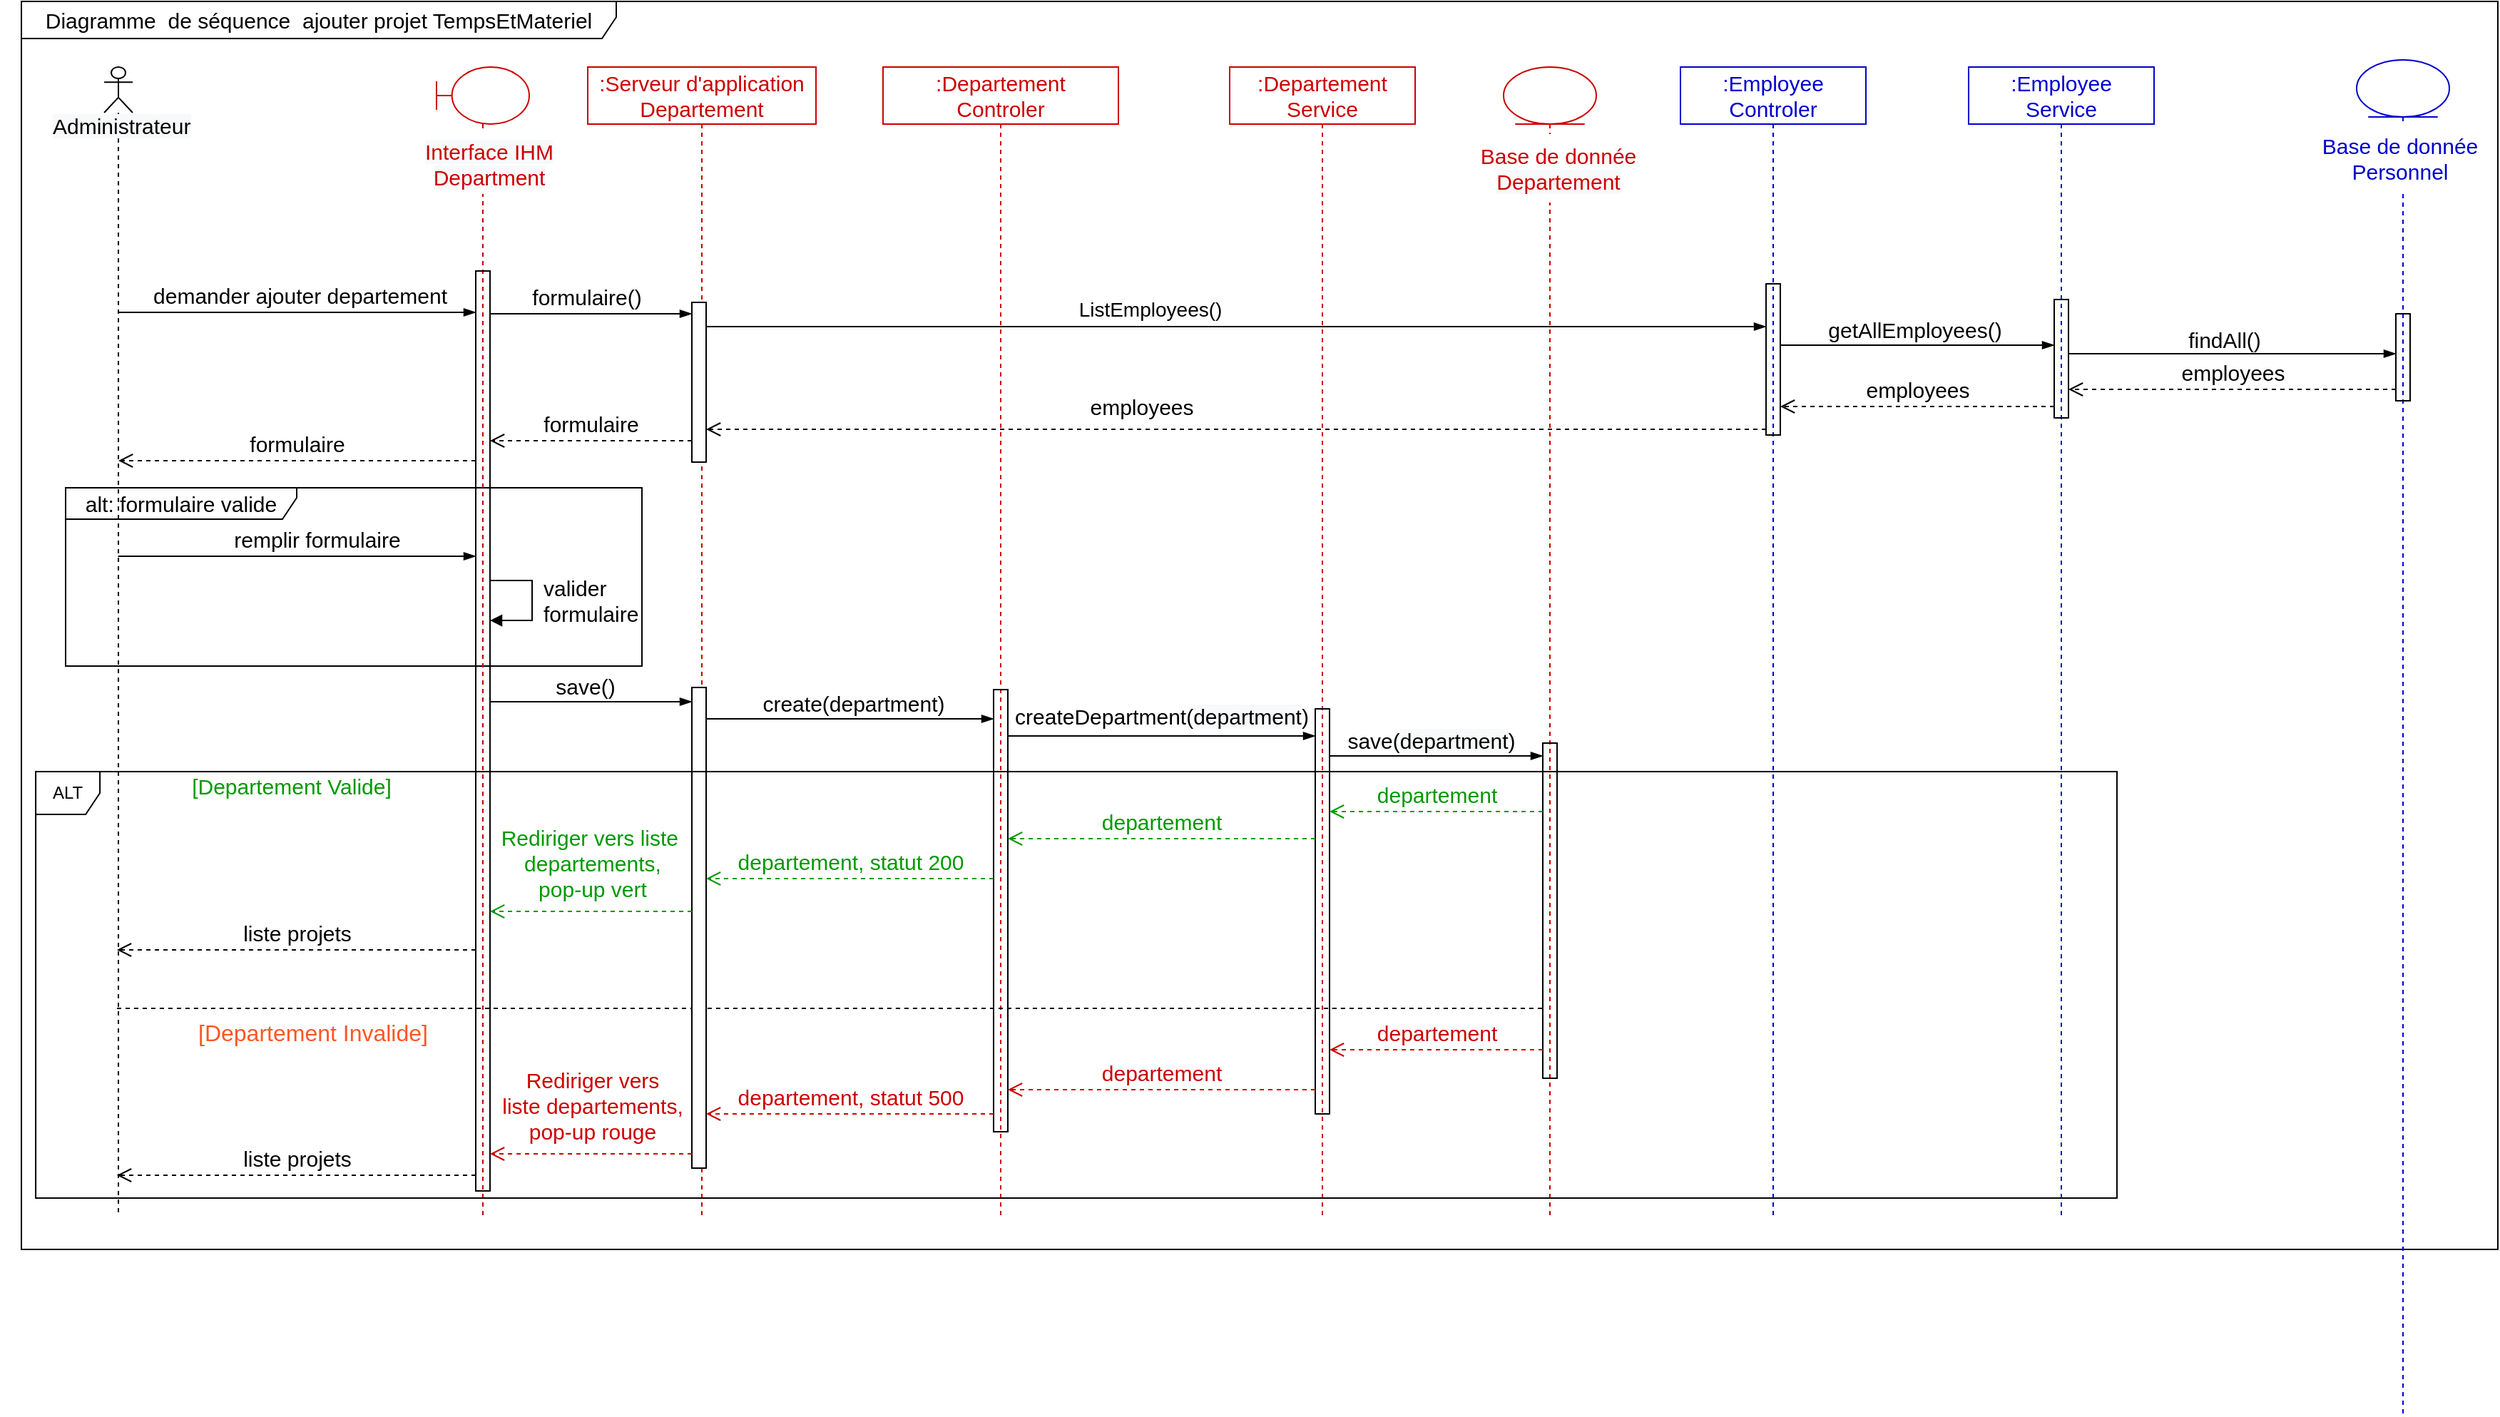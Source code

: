 <mxfile version="20.2.3" type="github">
  <diagram id="tfVPbFKDxSPrkaxi6CME" name="Page-1">
    <mxGraphModel dx="1896" dy="1059" grid="0" gridSize="10" guides="1" tooltips="1" connect="1" arrows="1" fold="1" page="1" pageScale="1" pageWidth="827" pageHeight="1169" math="0" shadow="0">
      <root>
        <mxCell id="0" />
        <mxCell id="1" parent="0" />
        <mxCell id="-1Ee7xU7LMOdshbjIilW-60" value="&lt;font style=&quot;font-size: 15px;&quot;&gt;alt: formulaire valide&lt;/font&gt;" style="shape=umlFrame;whiteSpace=wrap;html=1;width=162;height=22;" vertex="1" parent="1">
          <mxGeometry x="83" y="360" width="404" height="125" as="geometry" />
        </mxCell>
        <mxCell id="-1Ee7xU7LMOdshbjIilW-62" value=":Departement&lt;br&gt;Controler" style="shape=umlLifeline;perimeter=lifelinePerimeter;whiteSpace=wrap;html=1;container=1;collapsible=0;recursiveResize=0;outlineConnect=0;rounded=0;shadow=0;glass=0;sketch=0;fillColor=none;fontSize=15;fontColor=#CC0000;strokeColor=#CC0000;" vertex="1" parent="1">
          <mxGeometry x="656" y="65" width="165" height="805" as="geometry" />
        </mxCell>
        <mxCell id="-1Ee7xU7LMOdshbjIilW-63" value="" style="html=1;points=[];perimeter=orthogonalPerimeter;rounded=0;shadow=0;glass=0;sketch=0;fontSize=15;fillColor=none;" vertex="1" parent="-1Ee7xU7LMOdshbjIilW-62">
          <mxGeometry x="77.5" y="436.5" width="10" height="310" as="geometry" />
        </mxCell>
        <mxCell id="-1Ee7xU7LMOdshbjIilW-64" style="edgeStyle=none;rounded=0;orthogonalLoop=1;jettySize=auto;html=1;fontSize=15;fontColor=#000000;strokeColor=#000000;endArrow=none;endFill=0;dashed=1;" edge="1" parent="1" target="-1Ee7xU7LMOdshbjIilW-70">
          <mxGeometry relative="1" as="geometry">
            <Array as="points">
              <mxPoint x="238" y="725" />
            </Array>
            <mxPoint x="118.962" y="725.0" as="sourcePoint" />
          </mxGeometry>
        </mxCell>
        <mxCell id="-1Ee7xU7LMOdshbjIilW-65" value="" style="shape=umlLifeline;participant=umlActor;perimeter=lifelinePerimeter;whiteSpace=wrap;html=1;container=1;collapsible=0;recursiveResize=0;verticalAlign=top;spacingTop=36;outlineConnect=0;fillColor=none;size=32;sketch=0;shadow=0;rounded=0;glass=0;" vertex="1" parent="1">
          <mxGeometry x="110" y="65" width="20" height="805" as="geometry" />
        </mxCell>
        <mxCell id="-1Ee7xU7LMOdshbjIilW-66" value="&lt;span style=&quot;color: rgb(0, 0, 0); font-family: Helvetica; font-size: 15px; font-style: normal; font-variant-ligatures: normal; font-variant-caps: normal; font-weight: 400; letter-spacing: normal; orphans: 2; text-align: center; text-indent: 0px; text-transform: none; widows: 2; word-spacing: 0px; -webkit-text-stroke-width: 0px; background-color: rgb(248, 249, 250); text-decoration-thickness: initial; text-decoration-style: initial; text-decoration-color: initial; float: none; display: inline !important;&quot;&gt;Administrateur&lt;/span&gt;" style="text;whiteSpace=wrap;html=1;fontSize=15;" vertex="1" parent="1">
          <mxGeometry x="72" y="91" width="105" height="36" as="geometry" />
        </mxCell>
        <mxCell id="-1Ee7xU7LMOdshbjIilW-67" value=":Departement&lt;br&gt;Service" style="shape=umlLifeline;perimeter=lifelinePerimeter;whiteSpace=wrap;html=1;container=1;collapsible=0;recursiveResize=0;outlineConnect=0;rounded=0;shadow=0;glass=0;sketch=0;fillColor=none;fontSize=15;fontColor=#CC0000;strokeColor=#CC0000;" vertex="1" parent="1">
          <mxGeometry x="899" y="65" width="130" height="805" as="geometry" />
        </mxCell>
        <mxCell id="-1Ee7xU7LMOdshbjIilW-68" value="" style="html=1;points=[];perimeter=orthogonalPerimeter;rounded=0;shadow=0;glass=0;sketch=0;fontSize=15;fillColor=none;" vertex="1" parent="-1Ee7xU7LMOdshbjIilW-67">
          <mxGeometry x="60" y="450" width="10" height="284" as="geometry" />
        </mxCell>
        <mxCell id="-1Ee7xU7LMOdshbjIilW-69" value="" style="shape=umlLifeline;participant=umlEntity;perimeter=lifelinePerimeter;whiteSpace=wrap;html=1;container=1;collapsible=0;recursiveResize=0;verticalAlign=top;spacingTop=36;outlineConnect=0;rounded=0;shadow=0;glass=0;sketch=0;fontSize=15;fillColor=none;fontColor=#CC6600;strokeColor=#CC0000;" vertex="1" parent="1">
          <mxGeometry x="1091" y="65" width="65" height="805" as="geometry" />
        </mxCell>
        <mxCell id="-1Ee7xU7LMOdshbjIilW-70" value="" style="html=1;points=[];perimeter=orthogonalPerimeter;rounded=0;shadow=0;glass=0;sketch=0;fontSize=15;fillColor=none;" vertex="1" parent="-1Ee7xU7LMOdshbjIilW-69">
          <mxGeometry x="27.5" y="474" width="10" height="235" as="geometry" />
        </mxCell>
        <mxCell id="-1Ee7xU7LMOdshbjIilW-71" value="&lt;span style=&quot;font-family: Helvetica; font-size: 15px; font-style: normal; font-variant-ligatures: normal; font-variant-caps: normal; font-weight: 400; letter-spacing: normal; orphans: 2; text-indent: 0px; text-transform: none; widows: 2; word-spacing: 0px; -webkit-text-stroke-width: 0px; text-decoration-thickness: initial; text-decoration-style: initial; text-decoration-color: initial; float: none; display: inline !important;&quot;&gt;Base de donnée&lt;br&gt;&lt;span style=&quot;background-color: rgb(248, 249, 250);&quot;&gt;Departement&lt;/span&gt;&lt;br&gt;&lt;/span&gt;" style="text;whiteSpace=wrap;html=1;fontSize=15;align=center;fillColor=default;fontColor=#CC0000;labelBackgroundColor=default;" vertex="1" parent="-1Ee7xU7LMOdshbjIilW-69">
          <mxGeometry x="-21" y="47" width="119" height="48" as="geometry" />
        </mxCell>
        <mxCell id="-1Ee7xU7LMOdshbjIilW-72" value="" style="shape=umlLifeline;participant=umlBoundary;perimeter=lifelinePerimeter;whiteSpace=wrap;html=1;container=1;collapsible=0;recursiveResize=0;verticalAlign=top;spacingTop=36;outlineConnect=0;rounded=0;shadow=0;glass=0;sketch=0;fontSize=15;fillColor=none;fontColor=#CC6600;strokeColor=#CC0000;" vertex="1" parent="1">
          <mxGeometry x="343" y="65" width="65" height="805" as="geometry" />
        </mxCell>
        <mxCell id="-1Ee7xU7LMOdshbjIilW-73" value="&lt;span style=&quot;font-family: Helvetica; font-size: 15px; font-style: normal; font-variant-ligatures: normal; font-variant-caps: normal; font-weight: 400; letter-spacing: normal; orphans: 2; text-indent: 0px; text-transform: none; widows: 2; word-spacing: 0px; -webkit-text-stroke-width: 0px; background-color: rgb(248, 249, 250); text-decoration-thickness: initial; text-decoration-style: initial; text-decoration-color: initial; float: none; display: inline !important;&quot;&gt;Interface IHM&lt;/span&gt;&lt;br style=&quot;font-family: Helvetica; font-size: 15px; font-style: normal; font-variant-ligatures: normal; font-variant-caps: normal; font-weight: 400; letter-spacing: normal; orphans: 2; text-indent: 0px; text-transform: none; widows: 2; word-spacing: 0px; -webkit-text-stroke-width: 0px; background-color: rgb(248, 249, 250); text-decoration-thickness: initial; text-decoration-style: initial; text-decoration-color: initial;&quot;&gt;&lt;span style=&quot;font-family: Helvetica; font-size: 15px; font-style: normal; font-variant-ligatures: normal; font-variant-caps: normal; font-weight: 400; letter-spacing: normal; orphans: 2; text-indent: 0px; text-transform: none; widows: 2; word-spacing: 0px; -webkit-text-stroke-width: 0px; background-color: rgb(248, 249, 250); text-decoration-thickness: initial; text-decoration-style: initial; text-decoration-color: initial; float: none; display: inline !important;&quot;&gt;Department&lt;/span&gt;" style="text;whiteSpace=wrap;html=1;fontSize=15;align=center;fillColor=default;fontColor=#CC0000;" vertex="1" parent="-1Ee7xU7LMOdshbjIilW-72">
          <mxGeometry x="-24" y="44" width="122" height="45" as="geometry" />
        </mxCell>
        <mxCell id="-1Ee7xU7LMOdshbjIilW-74" value="" style="html=1;points=[];perimeter=orthogonalPerimeter;rounded=0;shadow=0;glass=0;sketch=0;fontSize=15;fillColor=none;" vertex="1" parent="-1Ee7xU7LMOdshbjIilW-72">
          <mxGeometry x="27.5" y="143" width="10" height="645" as="geometry" />
        </mxCell>
        <mxCell id="-1Ee7xU7LMOdshbjIilW-75" value="valider&lt;br&gt;formulaire" style="edgeStyle=orthogonalEdgeStyle;html=1;align=left;spacingLeft=2;endArrow=block;rounded=0;fontSize=15;labelBackgroundColor=none;" edge="1" parent="-1Ee7xU7LMOdshbjIilW-72">
          <mxGeometry x="-0.001" y="4" relative="1" as="geometry">
            <mxPoint x="37.5" y="360.037" as="sourcePoint" />
            <Array as="points">
              <mxPoint x="67" y="360" />
              <mxPoint x="67" y="388" />
            </Array>
            <mxPoint x="37.5" y="388.037" as="targetPoint" />
            <mxPoint as="offset" />
          </mxGeometry>
        </mxCell>
        <mxCell id="-1Ee7xU7LMOdshbjIilW-76" value="" style="edgeStyle=elbowEdgeStyle;fontSize=12;html=1;endArrow=blockThin;endFill=1;rounded=0;" edge="1" parent="1" source="-1Ee7xU7LMOdshbjIilW-65" target="-1Ee7xU7LMOdshbjIilW-74">
          <mxGeometry width="160" relative="1" as="geometry">
            <mxPoint x="628" y="319" as="sourcePoint" />
            <mxPoint x="788" y="319" as="targetPoint" />
            <Array as="points">
              <mxPoint x="190" y="237" />
              <mxPoint x="171" y="210" />
            </Array>
          </mxGeometry>
        </mxCell>
        <mxCell id="-1Ee7xU7LMOdshbjIilW-77" value="demander ajouter departement" style="edgeLabel;html=1;align=center;verticalAlign=middle;resizable=0;points=[];fontSize=15;" vertex="1" connectable="0" parent="-1Ee7xU7LMOdshbjIilW-76">
          <mxGeometry x="-0.395" relative="1" as="geometry">
            <mxPoint x="51" y="-12" as="offset" />
          </mxGeometry>
        </mxCell>
        <mxCell id="-1Ee7xU7LMOdshbjIilW-78" value="" style="edgeStyle=elbowEdgeStyle;fontSize=12;html=1;endArrow=blockThin;endFill=1;rounded=0;" edge="1" parent="1" source="-1Ee7xU7LMOdshbjIilW-63" target="-1Ee7xU7LMOdshbjIilW-68">
          <mxGeometry width="160" relative="1" as="geometry">
            <mxPoint x="394" y="372" as="sourcePoint" />
            <mxPoint x="554" y="372" as="targetPoint" />
            <Array as="points">
              <mxPoint x="778" y="534" />
              <mxPoint x="753" y="325" />
              <mxPoint x="602" y="310" />
              <mxPoint x="527" y="339" />
            </Array>
          </mxGeometry>
        </mxCell>
        <mxCell id="-1Ee7xU7LMOdshbjIilW-79" value="createDepartment(&lt;span style=&quot;background-color: rgb(248, 249, 250);&quot;&gt;department&lt;/span&gt;)" style="edgeLabel;html=1;align=center;verticalAlign=middle;resizable=0;points=[];fontSize=15;" vertex="1" connectable="0" parent="-1Ee7xU7LMOdshbjIilW-78">
          <mxGeometry x="0.124" relative="1" as="geometry">
            <mxPoint x="-14" y="-14" as="offset" />
          </mxGeometry>
        </mxCell>
        <mxCell id="-1Ee7xU7LMOdshbjIilW-80" value="" style="edgeStyle=elbowEdgeStyle;fontSize=12;html=1;endArrow=blockThin;endFill=1;rounded=0;" edge="1" parent="1" source="-1Ee7xU7LMOdshbjIilW-68" target="-1Ee7xU7LMOdshbjIilW-70">
          <mxGeometry width="160" relative="1" as="geometry">
            <mxPoint x="474" y="372" as="sourcePoint" />
            <mxPoint x="634" y="372" as="targetPoint" />
            <Array as="points">
              <mxPoint x="1060" y="548" />
              <mxPoint x="969" y="559" />
              <mxPoint x="766" y="335" />
            </Array>
          </mxGeometry>
        </mxCell>
        <mxCell id="-1Ee7xU7LMOdshbjIilW-81" value="save(&lt;span style=&quot;background-color: rgb(248, 249, 250);&quot;&gt;department&lt;/span&gt;)" style="edgeLabel;html=1;align=center;verticalAlign=middle;resizable=0;points=[];fontSize=15;" vertex="1" connectable="0" parent="-1Ee7xU7LMOdshbjIilW-80">
          <mxGeometry x="-0.356" y="2" relative="1" as="geometry">
            <mxPoint x="23" y="-9" as="offset" />
          </mxGeometry>
        </mxCell>
        <mxCell id="-1Ee7xU7LMOdshbjIilW-82" value="&lt;font color=&quot;#009900&quot;&gt;departement&lt;/font&gt;" style="html=1;verticalAlign=bottom;endArrow=open;dashed=1;endSize=8;rounded=0;fontSize=15;strokeColor=#009900;" edge="1" parent="1" source="-1Ee7xU7LMOdshbjIilW-70" target="-1Ee7xU7LMOdshbjIilW-68">
          <mxGeometry relative="1" as="geometry">
            <mxPoint x="806" y="359" as="sourcePoint" />
            <mxPoint x="668" y="359" as="targetPoint" />
            <Array as="points">
              <mxPoint x="1025" y="587" />
            </Array>
          </mxGeometry>
        </mxCell>
        <mxCell id="-1Ee7xU7LMOdshbjIilW-83" value="&lt;span style=&quot;color: rgb(0, 153, 0);&quot;&gt;departement&lt;/span&gt;" style="html=1;verticalAlign=bottom;endArrow=open;dashed=1;endSize=8;rounded=0;fontSize=15;strokeColor=#009900;" edge="1" parent="1" source="-1Ee7xU7LMOdshbjIilW-68" target="-1Ee7xU7LMOdshbjIilW-63">
          <mxGeometry relative="1" as="geometry">
            <mxPoint x="658" y="364" as="sourcePoint" />
            <mxPoint x="477" y="364" as="targetPoint" />
            <Array as="points">
              <mxPoint x="895" y="606" />
            </Array>
          </mxGeometry>
        </mxCell>
        <mxCell id="-1Ee7xU7LMOdshbjIilW-84" value=":Serveur d&#39;application&lt;br&gt;Departement" style="shape=umlLifeline;perimeter=lifelinePerimeter;whiteSpace=wrap;html=1;container=1;collapsible=0;recursiveResize=0;outlineConnect=0;rounded=0;shadow=0;glass=0;sketch=0;fillColor=none;fontSize=15;fontColor=#CC0000;strokeColor=#CC0000;" vertex="1" parent="1">
          <mxGeometry x="449" y="65" width="160" height="805" as="geometry" />
        </mxCell>
        <mxCell id="-1Ee7xU7LMOdshbjIilW-85" value="" style="html=1;points=[];perimeter=orthogonalPerimeter;" vertex="1" parent="-1Ee7xU7LMOdshbjIilW-84">
          <mxGeometry x="73" y="165" width="10" height="112" as="geometry" />
        </mxCell>
        <mxCell id="-1Ee7xU7LMOdshbjIilW-86" value="" style="html=1;points=[];perimeter=orthogonalPerimeter;" vertex="1" parent="-1Ee7xU7LMOdshbjIilW-84">
          <mxGeometry x="73" y="435" width="10" height="337" as="geometry" />
        </mxCell>
        <mxCell id="-1Ee7xU7LMOdshbjIilW-87" value="" style="fontSize=12;html=1;endArrow=blockThin;endFill=1;rounded=0;" edge="1" parent="1" source="-1Ee7xU7LMOdshbjIilW-74" target="-1Ee7xU7LMOdshbjIilW-85">
          <mxGeometry width="160" relative="1" as="geometry">
            <mxPoint x="294" y="256" as="sourcePoint" />
            <mxPoint x="599" y="366" as="targetPoint" />
            <Array as="points">
              <mxPoint x="382" y="238" />
            </Array>
          </mxGeometry>
        </mxCell>
        <mxCell id="-1Ee7xU7LMOdshbjIilW-88" value="formulaire()" style="edgeLabel;html=1;align=center;verticalAlign=middle;resizable=0;points=[];fontSize=15;" vertex="1" connectable="0" parent="-1Ee7xU7LMOdshbjIilW-87">
          <mxGeometry x="-0.006" y="-3" relative="1" as="geometry">
            <mxPoint x="-3" y="-15" as="offset" />
          </mxGeometry>
        </mxCell>
        <mxCell id="-1Ee7xU7LMOdshbjIilW-89" value="&lt;font style=&quot;font-size: 15px;&quot;&gt;formulaire&lt;/font&gt;" style="html=1;verticalAlign=bottom;endArrow=open;dashed=1;endSize=8;rounded=0;" edge="1" parent="1" source="-1Ee7xU7LMOdshbjIilW-85" target="-1Ee7xU7LMOdshbjIilW-74">
          <mxGeometry relative="1" as="geometry">
            <mxPoint x="438" y="323" as="sourcePoint" />
            <mxPoint x="358" y="323" as="targetPoint" />
            <Array as="points">
              <mxPoint x="469" y="327" />
            </Array>
          </mxGeometry>
        </mxCell>
        <mxCell id="-1Ee7xU7LMOdshbjIilW-90" value="&lt;font style=&quot;font-size: 15px;&quot;&gt;formulaire&lt;/font&gt;" style="html=1;verticalAlign=bottom;endArrow=open;dashed=1;endSize=8;rounded=0;" edge="1" parent="1" source="-1Ee7xU7LMOdshbjIilW-74" target="-1Ee7xU7LMOdshbjIilW-65">
          <mxGeometry relative="1" as="geometry">
            <mxPoint x="300.5" y="298" as="sourcePoint" />
            <mxPoint x="119.667" y="298" as="targetPoint" />
            <Array as="points">
              <mxPoint x="339" y="341" />
            </Array>
          </mxGeometry>
        </mxCell>
        <mxCell id="-1Ee7xU7LMOdshbjIilW-91" value="" style="fontSize=12;html=1;endArrow=blockThin;endFill=1;rounded=0;" edge="1" parent="1">
          <mxGeometry width="160" relative="1" as="geometry">
            <mxPoint x="119.759" y="408" as="sourcePoint" />
            <mxPoint x="370.5" y="408" as="targetPoint" />
            <Array as="points">
              <mxPoint x="255" y="408" />
            </Array>
          </mxGeometry>
        </mxCell>
        <mxCell id="-1Ee7xU7LMOdshbjIilW-92" value="remplir formulaire" style="edgeLabel;html=1;align=center;verticalAlign=middle;resizable=0;points=[];fontSize=15;" vertex="1" connectable="0" parent="-1Ee7xU7LMOdshbjIilW-91">
          <mxGeometry x="0.128" y="-4" relative="1" as="geometry">
            <mxPoint x="-3" y="-16" as="offset" />
          </mxGeometry>
        </mxCell>
        <mxCell id="-1Ee7xU7LMOdshbjIilW-93" value="" style="fontSize=12;html=1;endArrow=blockThin;endFill=1;rounded=0;" edge="1" parent="1" target="-1Ee7xU7LMOdshbjIilW-86">
          <mxGeometry width="160" relative="1" as="geometry">
            <mxPoint x="380.5" y="510.0" as="sourcePoint" />
            <mxPoint x="622" y="413" as="targetPoint" />
            <Array as="points">
              <mxPoint x="389" y="510" />
            </Array>
          </mxGeometry>
        </mxCell>
        <mxCell id="-1Ee7xU7LMOdshbjIilW-94" value="save()" style="edgeLabel;html=1;align=center;verticalAlign=middle;resizable=0;points=[];labelBackgroundColor=none;fontSize=15;" vertex="1" connectable="0" parent="-1Ee7xU7LMOdshbjIilW-93">
          <mxGeometry x="-0.081" y="1" relative="1" as="geometry">
            <mxPoint x="1" y="-10" as="offset" />
          </mxGeometry>
        </mxCell>
        <mxCell id="-1Ee7xU7LMOdshbjIilW-95" value="" style="fontSize=12;html=1;endArrow=blockThin;endFill=1;rounded=0;" edge="1" parent="1" source="-1Ee7xU7LMOdshbjIilW-86" target="-1Ee7xU7LMOdshbjIilW-63">
          <mxGeometry width="160" relative="1" as="geometry">
            <mxPoint x="532.0" y="522" as="sourcePoint" />
            <mxPoint x="726.5" y="522" as="targetPoint" />
            <Array as="points">
              <mxPoint x="552" y="522" />
            </Array>
          </mxGeometry>
        </mxCell>
        <mxCell id="-1Ee7xU7LMOdshbjIilW-96" value="&lt;span style=&quot;font-size: 15px;&quot;&gt;create(department)&lt;/span&gt;" style="edgeLabel;html=1;align=center;verticalAlign=middle;resizable=0;points=[];labelBackgroundColor=none;fontSize=15;" vertex="1" connectable="0" parent="-1Ee7xU7LMOdshbjIilW-95">
          <mxGeometry x="0.25" relative="1" as="geometry">
            <mxPoint x="-23" y="-11" as="offset" />
          </mxGeometry>
        </mxCell>
        <mxCell id="-1Ee7xU7LMOdshbjIilW-97" value="&lt;span style=&quot;color: rgb(0, 153, 0);&quot;&gt;departement&lt;/span&gt;&lt;font color=&quot;#009900&quot;&gt;, statut 200&lt;/font&gt;" style="html=1;verticalAlign=bottom;endArrow=open;dashed=1;endSize=8;rounded=0;fontSize=15;strokeColor=#009900;" edge="1" parent="1" source="-1Ee7xU7LMOdshbjIilW-63" target="-1Ee7xU7LMOdshbjIilW-86">
          <mxGeometry relative="1" as="geometry">
            <mxPoint x="661" y="606" as="sourcePoint" />
            <mxPoint x="410.0" y="606" as="targetPoint" />
            <Array as="points">
              <mxPoint x="633" y="634" />
            </Array>
          </mxGeometry>
        </mxCell>
        <mxCell id="-1Ee7xU7LMOdshbjIilW-98" value="&lt;font color=&quot;#009900&quot;&gt;Rediriger vers liste&amp;nbsp;&lt;br&gt;&lt;/font&gt;&lt;span style=&quot;color: rgb(0, 153, 0);&quot;&gt;departements&lt;/span&gt;&lt;font color=&quot;#009900&quot;&gt;,&lt;br&gt;pop-up vert&lt;br&gt;&lt;/font&gt;" style="html=1;verticalAlign=bottom;endArrow=open;dashed=1;endSize=8;rounded=0;fontSize=15;strokeColor=#009900;" edge="1" parent="1" source="-1Ee7xU7LMOdshbjIilW-86">
          <mxGeometry x="-0.014" y="-4" relative="1" as="geometry">
            <mxPoint x="674.0" y="609" as="sourcePoint" />
            <mxPoint x="380.5" y="657" as="targetPoint" />
            <Array as="points">
              <mxPoint x="459" y="657" />
            </Array>
            <mxPoint as="offset" />
          </mxGeometry>
        </mxCell>
        <mxCell id="-1Ee7xU7LMOdshbjIilW-99" value="&lt;font color=&quot;#000000&quot;&gt;liste projets&lt;/font&gt;" style="html=1;verticalAlign=bottom;endArrow=open;dashed=1;endSize=8;rounded=0;fontSize=15;fontColor=#009900;strokeColor=#000000;" edge="1" parent="1">
          <mxGeometry relative="1" as="geometry">
            <mxPoint x="370.5" y="684" as="sourcePoint" />
            <mxPoint x="118.962" y="684" as="targetPoint" />
            <Array as="points">
              <mxPoint x="274" y="684" />
            </Array>
          </mxGeometry>
        </mxCell>
        <mxCell id="-1Ee7xU7LMOdshbjIilW-100" value="" style="group" vertex="1" connectable="0" parent="1">
          <mxGeometry x="37" y="381" width="1751" height="549" as="geometry" />
        </mxCell>
        <mxCell id="-1Ee7xU7LMOdshbjIilW-103" value="ALT" style="shape=umlFrame;whiteSpace=wrap;html=1;width=45;height=30;" vertex="1" parent="-1Ee7xU7LMOdshbjIilW-100">
          <mxGeometry x="25.041" y="178" width="1458.959" height="299" as="geometry" />
        </mxCell>
        <mxCell id="-1Ee7xU7LMOdshbjIilW-101" value="&lt;div style=&quot;text-align: left; font-size: 15px;&quot;&gt;&lt;span style=&quot;background-color: initial; font-size: 15px;&quot;&gt;[Departement&amp;nbsp;&lt;/span&gt;&lt;span style=&quot;background-color: initial; text-align: right; font-size: 15px;&quot;&gt;Valide]&lt;/span&gt;&lt;/div&gt;" style="text;html=1;strokeColor=none;fillColor=none;align=center;verticalAlign=middle;whiteSpace=wrap;rounded=0;fontSize=15;fontColor=#009900;" vertex="1" parent="-1Ee7xU7LMOdshbjIilW-100">
          <mxGeometry x="101.48" y="175.74" width="206.52" height="24.35" as="geometry" />
        </mxCell>
        <mxCell id="-1Ee7xU7LMOdshbjIilW-102" value="[Departement Invalide]" style="text;html=1;strokeColor=none;fillColor=none;align=center;verticalAlign=middle;whiteSpace=wrap;rounded=0;fontSize=16;fontColor=#FF5521;" vertex="1" parent="-1Ee7xU7LMOdshbjIilW-100">
          <mxGeometry x="136.064" y="350.002" width="167.378" height="22.604" as="geometry" />
        </mxCell>
        <mxCell id="-1Ee7xU7LMOdshbjIilW-61" value="Diagramme&amp;nbsp; de séquence&amp;nbsp; ajouter projet TempsEtMateriel" style="shape=umlFrame;whiteSpace=wrap;html=1;rounded=0;shadow=0;glass=0;sketch=0;fontSize=15;fillColor=none;width=417;height=26;" vertex="1" parent="-1Ee7xU7LMOdshbjIilW-100">
          <mxGeometry x="15" y="-362" width="1736" height="875" as="geometry" />
        </mxCell>
        <mxCell id="-1Ee7xU7LMOdshbjIilW-104" value="&lt;font color=&quot;#cc0000&quot;&gt;departement&lt;/font&gt;" style="html=1;verticalAlign=bottom;endArrow=open;dashed=1;endSize=8;rounded=0;fontSize=15;fontColor=#000000;strokeColor=#CC0000;" edge="1" parent="1" source="-1Ee7xU7LMOdshbjIilW-70" target="-1Ee7xU7LMOdshbjIilW-68">
          <mxGeometry relative="1" as="geometry">
            <mxPoint x="680" y="764" as="sourcePoint" />
            <mxPoint x="600" y="764" as="targetPoint" />
            <Array as="points">
              <mxPoint x="1038" y="754" />
            </Array>
          </mxGeometry>
        </mxCell>
        <mxCell id="-1Ee7xU7LMOdshbjIilW-105" value="&lt;span style=&quot;color: rgb(204, 0, 0);&quot;&gt;departement&lt;/span&gt;" style="html=1;verticalAlign=bottom;endArrow=open;dashed=1;endSize=8;rounded=0;fontSize=15;fontColor=#000000;strokeColor=#CC0000;" edge="1" parent="1" source="-1Ee7xU7LMOdshbjIilW-68" target="-1Ee7xU7LMOdshbjIilW-63">
          <mxGeometry relative="1" as="geometry">
            <mxPoint x="915" y="794" as="sourcePoint" />
            <mxPoint x="744" y="794" as="targetPoint" />
            <Array as="points">
              <mxPoint x="879" y="782" />
            </Array>
          </mxGeometry>
        </mxCell>
        <mxCell id="-1Ee7xU7LMOdshbjIilW-106" value="&lt;span style=&quot;color: rgb(204, 0, 0);&quot;&gt;departement&lt;/span&gt;&lt;font color=&quot;#cc0000&quot;&gt;, statut 500&lt;/font&gt;" style="html=1;verticalAlign=bottom;endArrow=open;dashed=1;endSize=8;rounded=0;fontSize=15;fontColor=#000000;strokeColor=#CC0000;" edge="1" parent="1" source="-1Ee7xU7LMOdshbjIilW-63" target="-1Ee7xU7LMOdshbjIilW-86">
          <mxGeometry relative="1" as="geometry">
            <mxPoint x="651" y="791" as="sourcePoint" />
            <mxPoint x="400.0" y="791" as="targetPoint" />
            <Array as="points">
              <mxPoint x="619" y="799" />
            </Array>
          </mxGeometry>
        </mxCell>
        <mxCell id="-1Ee7xU7LMOdshbjIilW-107" value="&lt;font color=&quot;#cc0000&quot;&gt;Rediriger vers &lt;br&gt;liste&amp;nbsp;&lt;/font&gt;&lt;span style=&quot;color: rgb(204, 0, 0);&quot;&gt;departements&lt;/span&gt;&lt;font color=&quot;#cc0000&quot;&gt;,&lt;br&gt;pop-up rouge&lt;/font&gt;" style="html=1;verticalAlign=bottom;endArrow=open;dashed=1;endSize=8;rounded=0;fontSize=15;strokeColor=#CC0000;" edge="1" parent="1" source="-1Ee7xU7LMOdshbjIilW-86">
          <mxGeometry x="-0.014" y="-4" relative="1" as="geometry">
            <mxPoint x="495" y="799" as="sourcePoint" />
            <mxPoint x="380.5" y="827" as="targetPoint" />
            <Array as="points">
              <mxPoint x="445" y="827" />
            </Array>
            <mxPoint as="offset" />
          </mxGeometry>
        </mxCell>
        <mxCell id="-1Ee7xU7LMOdshbjIilW-108" value="&lt;font color=&quot;#000000&quot;&gt;liste projets&lt;/font&gt;" style="html=1;verticalAlign=bottom;endArrow=open;dashed=1;endSize=8;rounded=0;fontSize=15;fontColor=#009900;strokeColor=#000000;" edge="1" parent="1">
          <mxGeometry relative="1" as="geometry">
            <mxPoint x="370.5" y="842" as="sourcePoint" />
            <mxPoint x="118.962" y="842" as="targetPoint" />
            <Array as="points">
              <mxPoint x="231" y="842" />
            </Array>
          </mxGeometry>
        </mxCell>
        <mxCell id="-1Ee7xU7LMOdshbjIilW-109" value=":Employee&lt;br&gt;Controler" style="shape=umlLifeline;perimeter=lifelinePerimeter;whiteSpace=wrap;html=1;container=1;collapsible=0;recursiveResize=0;outlineConnect=0;rounded=0;shadow=0;glass=0;sketch=0;fillColor=none;fontSize=15;strokeColor=#0000CC;fontColor=#0000CC;" vertex="1" parent="1">
          <mxGeometry x="1215" y="65" width="130" height="805" as="geometry" />
        </mxCell>
        <mxCell id="-1Ee7xU7LMOdshbjIilW-110" value="" style="html=1;points=[];perimeter=orthogonalPerimeter;rounded=0;shadow=0;glass=0;sketch=0;fontSize=15;fillColor=none;" vertex="1" parent="-1Ee7xU7LMOdshbjIilW-109">
          <mxGeometry x="60" y="152" width="10" height="106" as="geometry" />
        </mxCell>
        <mxCell id="-1Ee7xU7LMOdshbjIilW-111" value="" style="shape=umlLifeline;participant=umlEntity;perimeter=lifelinePerimeter;whiteSpace=wrap;html=1;container=1;collapsible=0;recursiveResize=0;verticalAlign=top;spacingTop=36;outlineConnect=0;rounded=0;shadow=0;glass=0;sketch=0;fontSize=15;fillColor=none;strokeColor=#0000CC;" vertex="1" parent="1">
          <mxGeometry x="1689" y="60" width="65" height="950" as="geometry" />
        </mxCell>
        <mxCell id="-1Ee7xU7LMOdshbjIilW-112" value="Base de donnée&lt;br&gt;Personnel" style="text;whiteSpace=wrap;html=1;fontSize=15;align=center;fillColor=default;fontColor=#0000CC;" vertex="1" parent="-1Ee7xU7LMOdshbjIilW-111">
          <mxGeometry x="-33" y="45" width="127" height="48" as="geometry" />
        </mxCell>
        <mxCell id="-1Ee7xU7LMOdshbjIilW-113" value="" style="html=1;points=[];perimeter=orthogonalPerimeter;rounded=0;shadow=0;glass=0;sketch=0;fontSize=15;fillColor=none;" vertex="1" parent="-1Ee7xU7LMOdshbjIilW-111">
          <mxGeometry x="27.5" y="178" width="10" height="61" as="geometry" />
        </mxCell>
        <mxCell id="-1Ee7xU7LMOdshbjIilW-114" value=":Employee&lt;br&gt;Service" style="shape=umlLifeline;perimeter=lifelinePerimeter;whiteSpace=wrap;html=1;container=1;collapsible=0;recursiveResize=0;outlineConnect=0;rounded=0;shadow=0;glass=0;sketch=0;fillColor=none;fontSize=15;strokeColor=#0000CC;fontColor=#0000CC;" vertex="1" parent="1">
          <mxGeometry x="1417" y="65" width="130" height="805" as="geometry" />
        </mxCell>
        <mxCell id="-1Ee7xU7LMOdshbjIilW-115" value="" style="html=1;points=[];perimeter=orthogonalPerimeter;rounded=0;shadow=0;glass=0;sketch=0;fontSize=15;fillColor=none;" vertex="1" parent="-1Ee7xU7LMOdshbjIilW-114">
          <mxGeometry x="60" y="163" width="10" height="83" as="geometry" />
        </mxCell>
        <mxCell id="-1Ee7xU7LMOdshbjIilW-116" value="" style="edgeStyle=elbowEdgeStyle;fontSize=12;html=1;endArrow=blockThin;endFill=1;rounded=0;fontColor=#CC0000;" edge="1" parent="1" source="-1Ee7xU7LMOdshbjIilW-85" target="-1Ee7xU7LMOdshbjIilW-110">
          <mxGeometry width="160" relative="1" as="geometry">
            <mxPoint x="841" y="372" as="sourcePoint" />
            <mxPoint x="1001" y="372" as="targetPoint" />
            <Array as="points">
              <mxPoint x="1209" y="247" />
            </Array>
          </mxGeometry>
        </mxCell>
        <mxCell id="-1Ee7xU7LMOdshbjIilW-117" value="&lt;font style=&quot;font-size: 14px;&quot;&gt;ListEmployees()&lt;/font&gt;" style="edgeLabel;html=1;align=center;verticalAlign=middle;resizable=0;points=[];fontColor=#000000;" vertex="1" connectable="0" parent="-1Ee7xU7LMOdshbjIilW-116">
          <mxGeometry x="-0.164" y="-2" relative="1" as="geometry">
            <mxPoint y="-14" as="offset" />
          </mxGeometry>
        </mxCell>
        <mxCell id="-1Ee7xU7LMOdshbjIilW-118" value="" style="edgeStyle=elbowEdgeStyle;fontSize=12;html=1;endArrow=blockThin;endFill=1;rounded=0;" edge="1" parent="1" source="-1Ee7xU7LMOdshbjIilW-115" target="-1Ee7xU7LMOdshbjIilW-113">
          <mxGeometry width="160" relative="1" as="geometry">
            <mxPoint x="1015" y="313" as="sourcePoint" />
            <mxPoint x="1225" y="280" as="targetPoint" />
            <Array as="points">
              <mxPoint x="1612" y="266" />
              <mxPoint x="1590" y="254" />
              <mxPoint x="1427" y="263" />
              <mxPoint x="917" y="318" />
            </Array>
          </mxGeometry>
        </mxCell>
        <mxCell id="-1Ee7xU7LMOdshbjIilW-119" value="findAll()" style="edgeLabel;html=1;align=center;verticalAlign=middle;resizable=0;points=[];fontSize=15;labelBackgroundColor=none;" vertex="1" connectable="0" parent="-1Ee7xU7LMOdshbjIilW-118">
          <mxGeometry x="-0.356" y="2" relative="1" as="geometry">
            <mxPoint x="35" y="-8" as="offset" />
          </mxGeometry>
        </mxCell>
        <mxCell id="-1Ee7xU7LMOdshbjIilW-120" value="" style="edgeStyle=elbowEdgeStyle;fontSize=12;html=1;endArrow=blockThin;endFill=1;rounded=0;" edge="1" parent="1" source="-1Ee7xU7LMOdshbjIilW-110" target="-1Ee7xU7LMOdshbjIilW-115">
          <mxGeometry width="160" relative="1" as="geometry">
            <mxPoint x="1327" y="273" as="sourcePoint" />
            <mxPoint x="1571" y="273" as="targetPoint" />
            <Array as="points">
              <mxPoint x="1461" y="260" />
              <mxPoint x="1470" y="273" />
              <mxPoint x="1319" y="258" />
              <mxPoint x="1244" y="287" />
            </Array>
          </mxGeometry>
        </mxCell>
        <mxCell id="-1Ee7xU7LMOdshbjIilW-121" value="getAllEmployees()" style="edgeLabel;html=1;align=center;verticalAlign=middle;resizable=0;points=[];fontSize=15;labelBackgroundColor=none;" vertex="1" connectable="0" parent="-1Ee7xU7LMOdshbjIilW-120">
          <mxGeometry x="0.124" relative="1" as="geometry">
            <mxPoint x="-14" y="-11" as="offset" />
          </mxGeometry>
        </mxCell>
        <mxCell id="-1Ee7xU7LMOdshbjIilW-122" value="employees" style="html=1;verticalAlign=bottom;endArrow=open;dashed=1;endSize=8;rounded=0;fontSize=15;" edge="1" parent="1" source="-1Ee7xU7LMOdshbjIilW-113" target="-1Ee7xU7LMOdshbjIilW-115">
          <mxGeometry relative="1" as="geometry">
            <mxPoint x="1704.5" y="459" as="sourcePoint" />
            <mxPoint x="1553" y="459" as="targetPoint" />
            <Array as="points">
              <mxPoint x="1668" y="291" />
            </Array>
          </mxGeometry>
        </mxCell>
        <mxCell id="-1Ee7xU7LMOdshbjIilW-125" value="employees" style="html=1;verticalAlign=bottom;endArrow=open;dashed=1;endSize=8;rounded=0;fontSize=15;" edge="1" parent="1" source="-1Ee7xU7LMOdshbjIilW-115" target="-1Ee7xU7LMOdshbjIilW-110">
          <mxGeometry relative="1" as="geometry">
            <mxPoint x="1535.5" y="296" as="sourcePoint" />
            <mxPoint x="1385" y="296" as="targetPoint" />
            <Array as="points">
              <mxPoint x="1451" y="303" />
            </Array>
          </mxGeometry>
        </mxCell>
        <mxCell id="-1Ee7xU7LMOdshbjIilW-126" value="employees" style="html=1;verticalAlign=bottom;endArrow=open;dashed=1;endSize=8;rounded=0;fontSize=15;" edge="1" parent="1" source="-1Ee7xU7LMOdshbjIilW-110" target="-1Ee7xU7LMOdshbjIilW-85">
          <mxGeometry x="0.179" y="-4" relative="1" as="geometry">
            <mxPoint x="931.5" y="319" as="sourcePoint" />
            <mxPoint x="781" y="319" as="targetPoint" />
            <Array as="points">
              <mxPoint x="883" y="319" />
            </Array>
            <mxPoint as="offset" />
          </mxGeometry>
        </mxCell>
      </root>
    </mxGraphModel>
  </diagram>
</mxfile>
